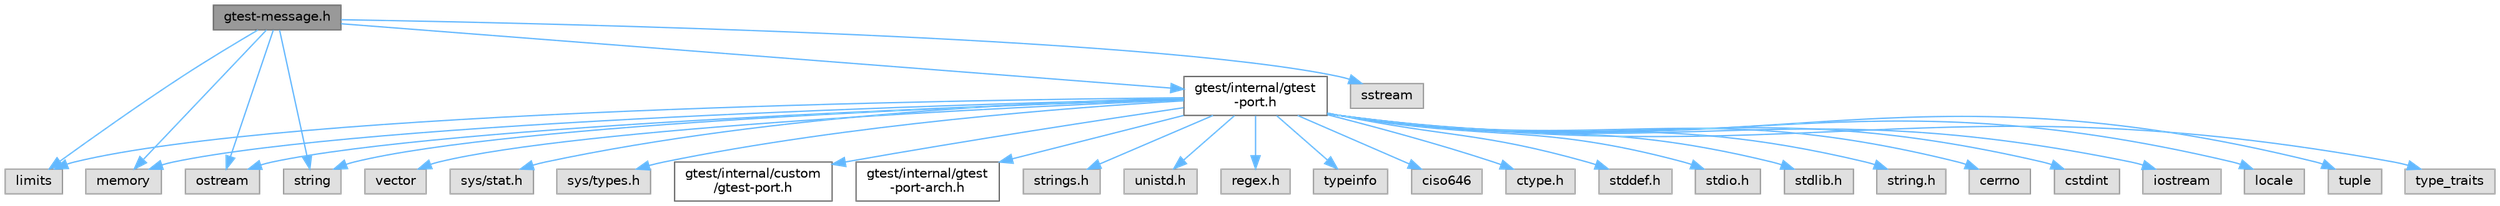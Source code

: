 digraph "gtest-message.h"
{
 // LATEX_PDF_SIZE
  bgcolor="transparent";
  edge [fontname=Helvetica,fontsize=10,labelfontname=Helvetica,labelfontsize=10];
  node [fontname=Helvetica,fontsize=10,shape=box,height=0.2,width=0.4];
  Node1 [id="Node000001",label="gtest-message.h",height=0.2,width=0.4,color="gray40", fillcolor="grey60", style="filled", fontcolor="black",tooltip=" "];
  Node1 -> Node2 [id="edge1_Node000001_Node000002",color="steelblue1",style="solid",tooltip=" "];
  Node2 [id="Node000002",label="limits",height=0.2,width=0.4,color="grey60", fillcolor="#E0E0E0", style="filled",tooltip=" "];
  Node1 -> Node3 [id="edge2_Node000001_Node000003",color="steelblue1",style="solid",tooltip=" "];
  Node3 [id="Node000003",label="memory",height=0.2,width=0.4,color="grey60", fillcolor="#E0E0E0", style="filled",tooltip=" "];
  Node1 -> Node4 [id="edge3_Node000001_Node000004",color="steelblue1",style="solid",tooltip=" "];
  Node4 [id="Node000004",label="ostream",height=0.2,width=0.4,color="grey60", fillcolor="#E0E0E0", style="filled",tooltip=" "];
  Node1 -> Node5 [id="edge4_Node000001_Node000005",color="steelblue1",style="solid",tooltip=" "];
  Node5 [id="Node000005",label="sstream",height=0.2,width=0.4,color="grey60", fillcolor="#E0E0E0", style="filled",tooltip=" "];
  Node1 -> Node6 [id="edge5_Node000001_Node000006",color="steelblue1",style="solid",tooltip=" "];
  Node6 [id="Node000006",label="string",height=0.2,width=0.4,color="grey60", fillcolor="#E0E0E0", style="filled",tooltip=" "];
  Node1 -> Node7 [id="edge6_Node000001_Node000007",color="steelblue1",style="solid",tooltip=" "];
  Node7 [id="Node000007",label="gtest/internal/gtest\l-port.h",height=0.2,width=0.4,color="grey40", fillcolor="white", style="filled",URL="$gtest-port_8h.html",tooltip=" "];
  Node7 -> Node8 [id="edge7_Node000007_Node000008",color="steelblue1",style="solid",tooltip=" "];
  Node8 [id="Node000008",label="ciso646",height=0.2,width=0.4,color="grey60", fillcolor="#E0E0E0", style="filled",tooltip=" "];
  Node7 -> Node9 [id="edge8_Node000007_Node000009",color="steelblue1",style="solid",tooltip=" "];
  Node9 [id="Node000009",label="ctype.h",height=0.2,width=0.4,color="grey60", fillcolor="#E0E0E0", style="filled",tooltip=" "];
  Node7 -> Node10 [id="edge9_Node000007_Node000010",color="steelblue1",style="solid",tooltip=" "];
  Node10 [id="Node000010",label="stddef.h",height=0.2,width=0.4,color="grey60", fillcolor="#E0E0E0", style="filled",tooltip=" "];
  Node7 -> Node11 [id="edge10_Node000007_Node000011",color="steelblue1",style="solid",tooltip=" "];
  Node11 [id="Node000011",label="stdio.h",height=0.2,width=0.4,color="grey60", fillcolor="#E0E0E0", style="filled",tooltip=" "];
  Node7 -> Node12 [id="edge11_Node000007_Node000012",color="steelblue1",style="solid",tooltip=" "];
  Node12 [id="Node000012",label="stdlib.h",height=0.2,width=0.4,color="grey60", fillcolor="#E0E0E0", style="filled",tooltip=" "];
  Node7 -> Node13 [id="edge12_Node000007_Node000013",color="steelblue1",style="solid",tooltip=" "];
  Node13 [id="Node000013",label="string.h",height=0.2,width=0.4,color="grey60", fillcolor="#E0E0E0", style="filled",tooltip=" "];
  Node7 -> Node14 [id="edge13_Node000007_Node000014",color="steelblue1",style="solid",tooltip=" "];
  Node14 [id="Node000014",label="cerrno",height=0.2,width=0.4,color="grey60", fillcolor="#E0E0E0", style="filled",tooltip=" "];
  Node7 -> Node15 [id="edge14_Node000007_Node000015",color="steelblue1",style="solid",tooltip=" "];
  Node15 [id="Node000015",label="cstdint",height=0.2,width=0.4,color="grey60", fillcolor="#E0E0E0", style="filled",tooltip=" "];
  Node7 -> Node16 [id="edge15_Node000007_Node000016",color="steelblue1",style="solid",tooltip=" "];
  Node16 [id="Node000016",label="iostream",height=0.2,width=0.4,color="grey60", fillcolor="#E0E0E0", style="filled",tooltip=" "];
  Node7 -> Node2 [id="edge16_Node000007_Node000002",color="steelblue1",style="solid",tooltip=" "];
  Node7 -> Node17 [id="edge17_Node000007_Node000017",color="steelblue1",style="solid",tooltip=" "];
  Node17 [id="Node000017",label="locale",height=0.2,width=0.4,color="grey60", fillcolor="#E0E0E0", style="filled",tooltip=" "];
  Node7 -> Node3 [id="edge18_Node000007_Node000003",color="steelblue1",style="solid",tooltip=" "];
  Node7 -> Node4 [id="edge19_Node000007_Node000004",color="steelblue1",style="solid",tooltip=" "];
  Node7 -> Node6 [id="edge20_Node000007_Node000006",color="steelblue1",style="solid",tooltip=" "];
  Node7 -> Node18 [id="edge21_Node000007_Node000018",color="steelblue1",style="solid",tooltip=" "];
  Node18 [id="Node000018",label="tuple",height=0.2,width=0.4,color="grey60", fillcolor="#E0E0E0", style="filled",tooltip=" "];
  Node7 -> Node19 [id="edge22_Node000007_Node000019",color="steelblue1",style="solid",tooltip=" "];
  Node19 [id="Node000019",label="type_traits",height=0.2,width=0.4,color="grey60", fillcolor="#E0E0E0", style="filled",tooltip=" "];
  Node7 -> Node20 [id="edge23_Node000007_Node000020",color="steelblue1",style="solid",tooltip=" "];
  Node20 [id="Node000020",label="vector",height=0.2,width=0.4,color="grey60", fillcolor="#E0E0E0", style="filled",tooltip=" "];
  Node7 -> Node21 [id="edge24_Node000007_Node000021",color="steelblue1",style="solid",tooltip=" "];
  Node21 [id="Node000021",label="sys/stat.h",height=0.2,width=0.4,color="grey60", fillcolor="#E0E0E0", style="filled",tooltip=" "];
  Node7 -> Node22 [id="edge25_Node000007_Node000022",color="steelblue1",style="solid",tooltip=" "];
  Node22 [id="Node000022",label="sys/types.h",height=0.2,width=0.4,color="grey60", fillcolor="#E0E0E0", style="filled",tooltip=" "];
  Node7 -> Node23 [id="edge26_Node000007_Node000023",color="steelblue1",style="solid",tooltip=" "];
  Node23 [id="Node000023",label="gtest/internal/custom\l/gtest-port.h",height=0.2,width=0.4,color="grey40", fillcolor="white", style="filled",URL="$custom_2gtest-port_8h.html",tooltip=" "];
  Node7 -> Node24 [id="edge27_Node000007_Node000024",color="steelblue1",style="solid",tooltip=" "];
  Node24 [id="Node000024",label="gtest/internal/gtest\l-port-arch.h",height=0.2,width=0.4,color="grey40", fillcolor="white", style="filled",URL="$gtest-port-arch_8h.html",tooltip=" "];
  Node7 -> Node25 [id="edge28_Node000007_Node000025",color="steelblue1",style="solid",tooltip=" "];
  Node25 [id="Node000025",label="strings.h",height=0.2,width=0.4,color="grey60", fillcolor="#E0E0E0", style="filled",tooltip=" "];
  Node7 -> Node26 [id="edge29_Node000007_Node000026",color="steelblue1",style="solid",tooltip=" "];
  Node26 [id="Node000026",label="unistd.h",height=0.2,width=0.4,color="grey60", fillcolor="#E0E0E0", style="filled",tooltip=" "];
  Node7 -> Node27 [id="edge30_Node000007_Node000027",color="steelblue1",style="solid",tooltip=" "];
  Node27 [id="Node000027",label="regex.h",height=0.2,width=0.4,color="grey60", fillcolor="#E0E0E0", style="filled",tooltip=" "];
  Node7 -> Node28 [id="edge31_Node000007_Node000028",color="steelblue1",style="solid",tooltip=" "];
  Node28 [id="Node000028",label="typeinfo",height=0.2,width=0.4,color="grey60", fillcolor="#E0E0E0", style="filled",tooltip=" "];
}
